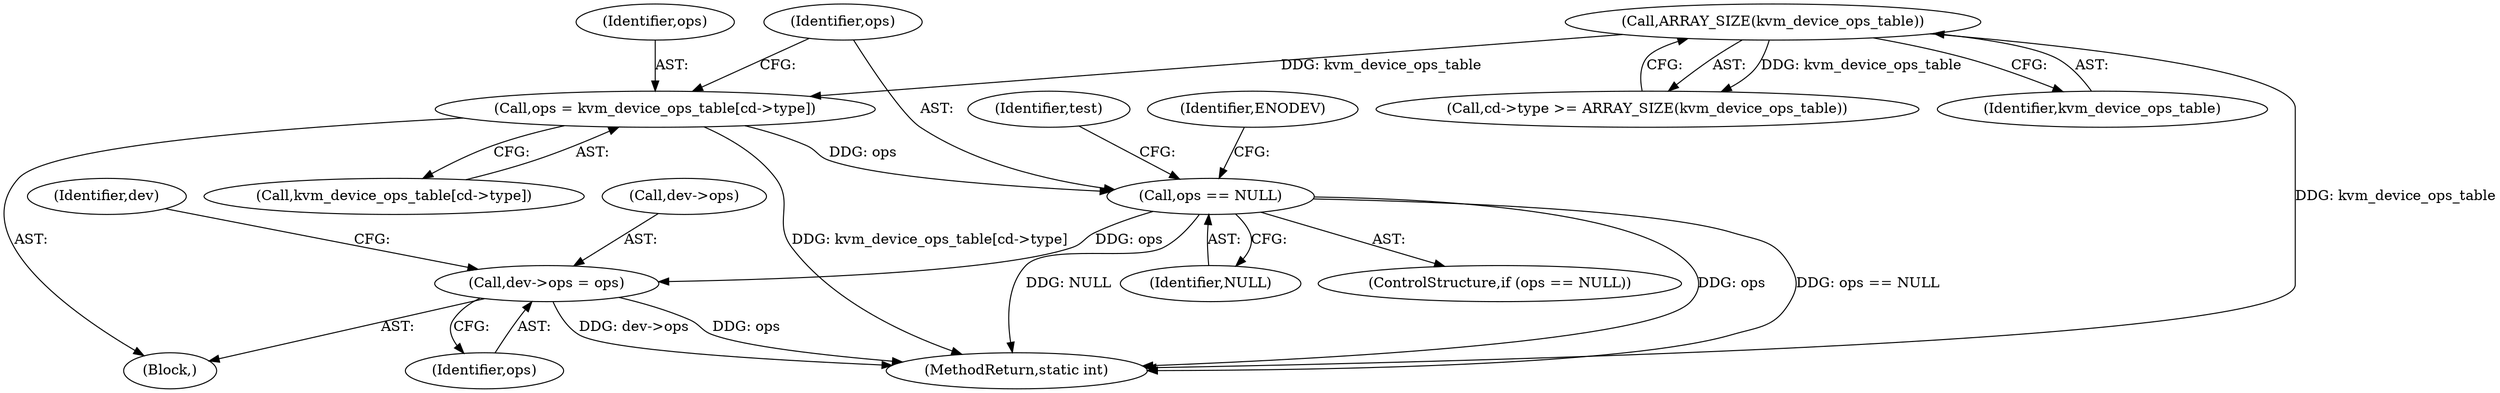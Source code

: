 digraph "0_linux_a0f1d21c1ccb1da66629627a74059dd7f5ac9c61@array" {
"1000128" [label="(Call,ops = kvm_device_ops_table[cd->type])"];
"1000123" [label="(Call,ARRAY_SIZE(kvm_device_ops_table))"];
"1000136" [label="(Call,ops == NULL)"];
"1000159" [label="(Call,dev->ops = ops)"];
"1000143" [label="(Identifier,test)"];
"1000260" [label="(MethodReturn,static int)"];
"1000138" [label="(Identifier,NULL)"];
"1000159" [label="(Call,dev->ops = ops)"];
"1000141" [label="(Identifier,ENODEV)"];
"1000130" [label="(Call,kvm_device_ops_table[cd->type])"];
"1000129" [label="(Identifier,ops)"];
"1000119" [label="(Call,cd->type >= ARRAY_SIZE(kvm_device_ops_table))"];
"1000135" [label="(ControlStructure,if (ops == NULL))"];
"1000123" [label="(Call,ARRAY_SIZE(kvm_device_ops_table))"];
"1000137" [label="(Identifier,ops)"];
"1000128" [label="(Call,ops = kvm_device_ops_table[cd->type])"];
"1000136" [label="(Call,ops == NULL)"];
"1000124" [label="(Identifier,kvm_device_ops_table)"];
"1000103" [label="(Block,)"];
"1000163" [label="(Identifier,ops)"];
"1000166" [label="(Identifier,dev)"];
"1000160" [label="(Call,dev->ops)"];
"1000128" -> "1000103"  [label="AST: "];
"1000128" -> "1000130"  [label="CFG: "];
"1000129" -> "1000128"  [label="AST: "];
"1000130" -> "1000128"  [label="AST: "];
"1000137" -> "1000128"  [label="CFG: "];
"1000128" -> "1000260"  [label="DDG: kvm_device_ops_table[cd->type]"];
"1000123" -> "1000128"  [label="DDG: kvm_device_ops_table"];
"1000128" -> "1000136"  [label="DDG: ops"];
"1000123" -> "1000119"  [label="AST: "];
"1000123" -> "1000124"  [label="CFG: "];
"1000124" -> "1000123"  [label="AST: "];
"1000119" -> "1000123"  [label="CFG: "];
"1000123" -> "1000260"  [label="DDG: kvm_device_ops_table"];
"1000123" -> "1000119"  [label="DDG: kvm_device_ops_table"];
"1000136" -> "1000135"  [label="AST: "];
"1000136" -> "1000138"  [label="CFG: "];
"1000137" -> "1000136"  [label="AST: "];
"1000138" -> "1000136"  [label="AST: "];
"1000141" -> "1000136"  [label="CFG: "];
"1000143" -> "1000136"  [label="CFG: "];
"1000136" -> "1000260"  [label="DDG: ops == NULL"];
"1000136" -> "1000260"  [label="DDG: NULL"];
"1000136" -> "1000260"  [label="DDG: ops"];
"1000136" -> "1000159"  [label="DDG: ops"];
"1000159" -> "1000103"  [label="AST: "];
"1000159" -> "1000163"  [label="CFG: "];
"1000160" -> "1000159"  [label="AST: "];
"1000163" -> "1000159"  [label="AST: "];
"1000166" -> "1000159"  [label="CFG: "];
"1000159" -> "1000260"  [label="DDG: dev->ops"];
"1000159" -> "1000260"  [label="DDG: ops"];
}

